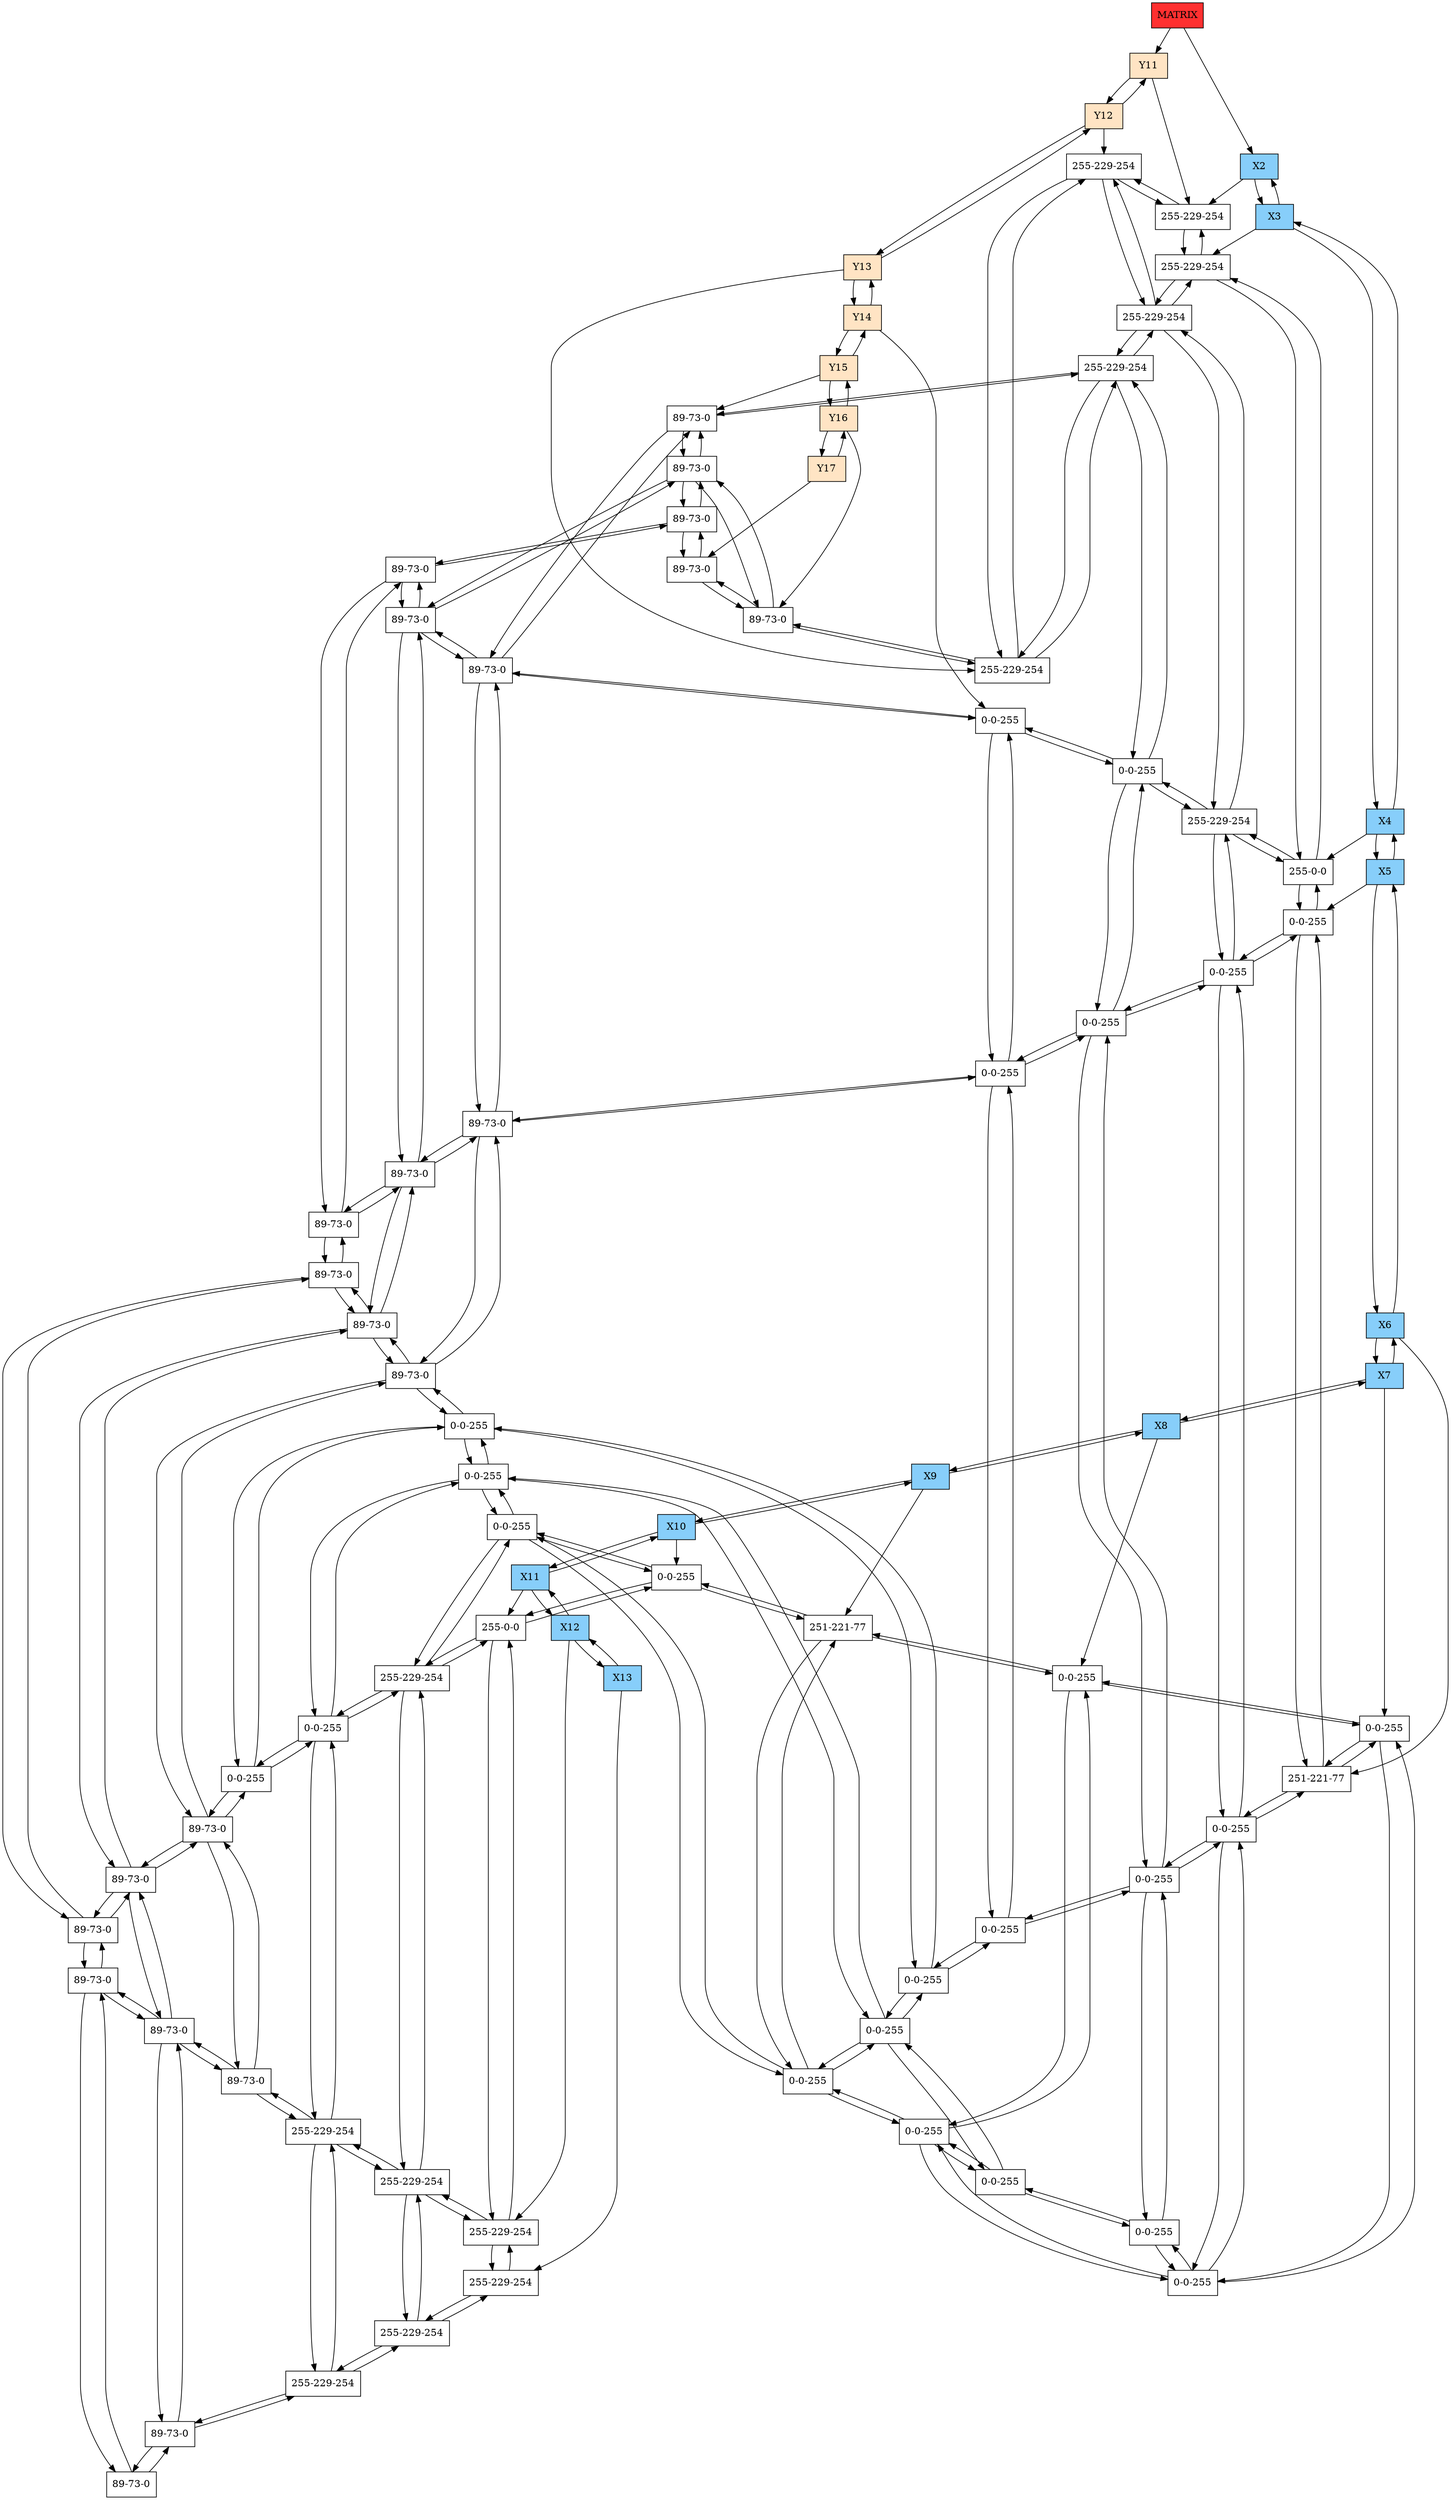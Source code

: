 digraph DISPERSA{
node[shape=box];
graph[nodesep = 0.5];
header[label="MATRIX" style=filled, fillcolor=firebrick1, pos="0,0!"];
Y11[label="Y11"  style = filled, fillcolor = bisque1, pos="0,-11!"];
Y12[label="Y12"  style = filled, fillcolor = bisque1, pos="0,-12!"];
Y13[label="Y13"  style = filled, fillcolor = bisque1, pos="0,-13!"];
Y14[label="Y14"  style = filled, fillcolor = bisque1, pos="0,-14!"];
Y15[label="Y15"  style = filled, fillcolor = bisque1, pos="0,-15!"];
Y16[label="Y16"  style = filled, fillcolor = bisque1, pos="0,-16!"];
Y17[label="Y17"  style = filled, fillcolor = bisque1, pos="0,-17!"];
X2[label="X2" style=filled, fillcolor=lightskyblue, pos="2,0!"];
X3[label="X3" style=filled, fillcolor=lightskyblue, pos="3,0!"];
X4[label="X4" style=filled, fillcolor=lightskyblue, pos="4,0!"];
X5[label="X5" style=filled, fillcolor=lightskyblue, pos="5,0!"];
X6[label="X6" style=filled, fillcolor=lightskyblue, pos="6,0!"];
X7[label="X7" style=filled, fillcolor=lightskyblue, pos="7,0!"];
X8[label="X8" style=filled, fillcolor=lightskyblue, pos="8,0!"];
X9[label="X9" style=filled, fillcolor=lightskyblue, pos="9,0!"];
X10[label="X10" style=filled, fillcolor=lightskyblue, pos="10,0!"];
X11[label="X11" style=filled, fillcolor=lightskyblue, pos="11,0!"];
X12[label="X12" style=filled, fillcolor=lightskyblue, pos="12,0!"];
X13[label="X13" style=filled, fillcolor=lightskyblue, pos="13,0!"];
header ->Y11;
header ->X2;
Y11 -> Y12 -> Y11;
Y12 -> Y13 -> Y12;
Y13 -> Y14 -> Y13;
Y14 -> Y15 -> Y14;
Y15 -> Y16 -> Y15;
Y16 -> Y17 -> Y16;
X2 -> X3 -> X2;
X3 -> X4 -> X3;
X4 -> X5 -> X4;
X5 -> X6 -> X5;
X6 -> X7 -> X6;
X7 -> X8 -> X7;
X8 -> X9 -> X8;
X9 -> X10 -> X9;
X10 -> X11 -> X10;
X11 -> X12 -> X11;
X12 -> X13 -> X12;
X2Y11[label="255-229-254" pos="2,-11!"];
X3Y11[label="255-229-254" pos="3,-11!"];
X4Y11[label="255-0-0" pos="4,-11!"];
X5Y11[label="0-0-255" pos="5,-11!"];
X6Y11[label="251-221-77" pos="6,-11!"];
X7Y11[label="0-0-255" pos="7,-11!"];
X8Y11[label="0-0-255" pos="8,-11!"];
X9Y11[label="251-221-77" pos="9,-11!"];
X10Y11[label="0-0-255" pos="10,-11!"];
X11Y11[label="255-0-0" pos="11,-11!"];
X12Y11[label="255-229-254" pos="12,-11!"];
X13Y11[label="255-229-254" pos="13,-11!"];
X2Y12[label="255-229-254" pos="2,-12!"];
X3Y12[label="255-229-254" pos="3,-12!"];
X4Y12[label="255-229-254" pos="4,-12!"];
X5Y12[label="0-0-255" pos="5,-12!"];
X6Y12[label="0-0-255" pos="6,-12!"];
X7Y12[label="0-0-255" pos="7,-12!"];
X8Y12[label="0-0-255" pos="8,-12!"];
X9Y12[label="0-0-255" pos="9,-12!"];
X10Y12[label="0-0-255" pos="10,-12!"];
X11Y12[label="255-229-254" pos="11,-12!"];
X12Y12[label="255-229-254" pos="12,-12!"];
X13Y12[label="255-229-254" pos="13,-12!"];
X2Y13[label="255-229-254" pos="2,-13!"];
X3Y13[label="255-229-254" pos="3,-13!"];
X4Y13[label="0-0-255" pos="4,-13!"];
X5Y13[label="0-0-255" pos="5,-13!"];
X6Y13[label="0-0-255" pos="6,-13!"];
X7Y13[label="0-0-255" pos="7,-13!"];
X8Y13[label="0-0-255" pos="8,-13!"];
X9Y13[label="0-0-255" pos="9,-13!"];
X10Y13[label="0-0-255" pos="10,-13!"];
X11Y13[label="0-0-255" pos="11,-13!"];
X12Y13[label="255-229-254" pos="12,-13!"];
X13Y13[label="255-229-254" pos="13,-13!"];
X4Y14[label="0-0-255" pos="4,-14!"];
X5Y14[label="0-0-255" pos="5,-14!"];
X6Y14[label="0-0-255" pos="6,-14!"];
X9Y14[label="0-0-255" pos="9,-14!"];
X10Y14[label="0-0-255" pos="10,-14!"];
X11Y14[label="0-0-255" pos="11,-14!"];
X3Y15[label="89-73-0" pos="3,-15!"];
X4Y15[label="89-73-0" pos="4,-15!"];
X5Y15[label="89-73-0" pos="5,-15!"];
X10Y15[label="89-73-0" pos="10,-15!"];
X11Y15[label="89-73-0" pos="11,-15!"];
X12Y15[label="89-73-0" pos="12,-15!"];
X2Y16[label="89-73-0" pos="2,-16!"];
X3Y16[label="89-73-0" pos="3,-16!"];
X4Y16[label="89-73-0" pos="4,-16!"];
X5Y16[label="89-73-0" pos="5,-16!"];
X10Y16[label="89-73-0" pos="10,-16!"];
X11Y16[label="89-73-0" pos="11,-16!"];
X12Y16[label="89-73-0" pos="12,-16!"];
X13Y16[label="89-73-0" pos="13,-16!"];
X2Y17[label="89-73-0" pos="2,-17!"];
X3Y17[label="89-73-0" pos="3,-17!"];
X4Y17[label="89-73-0" pos="4,-17!"];
X5Y17[label="89-73-0" pos="5,-17!"];
X10Y17[label="89-73-0" pos="10,-17!"];
X11Y17[label="89-73-0" pos="11,-17!"];
X12Y17[label="89-73-0" pos="12,-17!"];
X13Y17[label="89-73-0" pos="13,-17!"];
Y11 -> X2Y11;
X2 -> X2Y11;
X3 -> X3Y11;
X4 -> X4Y11;
X5 -> X5Y11;
X6 -> X6Y11;
X7 -> X7Y11;
X8 -> X8Y11;
X9 -> X9Y11;
X10 -> X10Y11;
X11 -> X11Y11;
X12 -> X12Y11;
X13 -> X13Y11;
X2Y11 -> X3Y11 -> X2Y11;
X2Y11 -> X2Y12 -> X2Y11;
X3Y11 -> X4Y11 -> X3Y11;
X3Y11 -> X3Y12 -> X3Y11;
X4Y11 -> X5Y11 -> X4Y11;
X4Y11 -> X4Y12 -> X4Y11;
X5Y11 -> X6Y11 -> X5Y11;
X5Y11 -> X5Y12 -> X5Y11;
X6Y11 -> X7Y11 -> X6Y11;
X6Y11 -> X6Y12 -> X6Y11;
X7Y11 -> X8Y11 -> X7Y11;
X7Y11 -> X7Y12 -> X7Y11;
X8Y11 -> X9Y11 -> X8Y11;
X8Y11 -> X8Y12 -> X8Y11;
X9Y11 -> X10Y11 -> X9Y11;
X9Y11 -> X9Y12 -> X9Y11;
X10Y11 -> X11Y11 -> X10Y11;
X10Y11 -> X10Y12 -> X10Y11;
X11Y11 -> X12Y11 -> X11Y11;
X11Y11 -> X11Y12 -> X11Y11;
X12Y11 -> X13Y11 -> X12Y11;
X12Y11 -> X12Y12 -> X12Y11;
X13Y11 -> X13Y12 -> X13Y11;
Y12 -> X2Y12;
X2Y12 -> X3Y12 -> X2Y12;
X2Y12 -> X2Y13 -> X2Y12;
X3Y12 -> X4Y12 -> X3Y12;
X3Y12 -> X3Y13 -> X3Y12;
X4Y12 -> X5Y12 -> X4Y12;
X4Y12 -> X4Y13 -> X4Y12;
X5Y12 -> X6Y12 -> X5Y12;
X5Y12 -> X5Y13 -> X5Y12;
X6Y12 -> X7Y12 -> X6Y12;
X6Y12 -> X6Y13 -> X6Y12;
X7Y12 -> X8Y12 -> X7Y12;
X7Y12 -> X7Y13 -> X7Y12;
X8Y12 -> X9Y12 -> X8Y12;
X8Y12 -> X8Y13 -> X8Y12;
X9Y12 -> X10Y12 -> X9Y12;
X9Y12 -> X9Y13 -> X9Y12;
X10Y12 -> X11Y12 -> X10Y12;
X10Y12 -> X10Y13 -> X10Y12;
X11Y12 -> X12Y12 -> X11Y12;
X11Y12 -> X11Y13 -> X11Y12;
X12Y12 -> X13Y12 -> X12Y12;
X12Y12 -> X12Y13 -> X12Y12;
X13Y12 -> X13Y13 -> X13Y12;
Y13 -> X2Y13;
X2Y13 -> X3Y13 -> X2Y13;
X2Y13 -> X2Y16 -> X2Y13;
X3Y13 -> X4Y13 -> X3Y13;
X3Y13 -> X3Y15 -> X3Y13;
X4Y13 -> X5Y13 -> X4Y13;
X4Y13 -> X4Y14 -> X4Y13;
X5Y13 -> X6Y13 -> X5Y13;
X5Y13 -> X5Y14 -> X5Y13;
X6Y13 -> X7Y13 -> X6Y13;
X6Y13 -> X6Y14 -> X6Y13;
X7Y13 -> X8Y13 -> X7Y13;
X8Y13 -> X9Y13 -> X8Y13;
X9Y13 -> X10Y13 -> X9Y13;
X9Y13 -> X9Y14 -> X9Y13;
X10Y13 -> X11Y13 -> X10Y13;
X10Y13 -> X10Y14 -> X10Y13;
X11Y13 -> X12Y13 -> X11Y13;
X11Y13 -> X11Y14 -> X11Y13;
X12Y13 -> X13Y13 -> X12Y13;
X12Y13 -> X12Y15 -> X12Y13;
X13Y13 -> X13Y16 -> X13Y13;
Y14 -> X4Y14;
X4Y14 -> X5Y14 -> X4Y14;
X4Y14 -> X4Y15 -> X4Y14;
X5Y14 -> X6Y14 -> X5Y14;
X5Y14 -> X5Y15 -> X5Y14;
X6Y14 -> X9Y14 -> X6Y14;
X9Y14 -> X10Y14 -> X9Y14;
X10Y14 -> X11Y14 -> X10Y14;
X10Y14 -> X10Y15 -> X10Y14;
X11Y14 -> X11Y15 -> X11Y14;
Y15 -> X3Y15;
X3Y15 -> X4Y15 -> X3Y15;
X3Y15 -> X3Y16 -> X3Y15;
X4Y15 -> X5Y15 -> X4Y15;
X4Y15 -> X4Y16 -> X4Y15;
X5Y15 -> X10Y15 -> X5Y15;
X5Y15 -> X5Y16 -> X5Y15;
X10Y15 -> X11Y15 -> X10Y15;
X10Y15 -> X10Y16 -> X10Y15;
X11Y15 -> X12Y15 -> X11Y15;
X11Y15 -> X11Y16 -> X11Y15;
X12Y15 -> X12Y16 -> X12Y15;
Y16 -> X2Y16;
X2Y16 -> X3Y16 -> X2Y16;
X2Y16 -> X2Y17 -> X2Y16;
X3Y16 -> X4Y16 -> X3Y16;
X3Y16 -> X3Y17 -> X3Y16;
X4Y16 -> X5Y16 -> X4Y16;
X4Y16 -> X4Y17 -> X4Y16;
X5Y16 -> X10Y16 -> X5Y16;
X5Y16 -> X5Y17 -> X5Y16;
X10Y16 -> X11Y16 -> X10Y16;
X10Y16 -> X10Y17 -> X10Y16;
X11Y16 -> X12Y16 -> X11Y16;
X11Y16 -> X11Y17 -> X11Y16;
X12Y16 -> X13Y16 -> X12Y16;
X12Y16 -> X12Y17 -> X12Y16;
X13Y16 -> X13Y17 -> X13Y16;
Y17 -> X2Y17;
X2Y17 -> X3Y17 -> X2Y17;
X3Y17 -> X4Y17 -> X3Y17;
X4Y17 -> X5Y17 -> X4Y17;
X5Y17 -> X10Y17 -> X5Y17;
X10Y17 -> X11Y17 -> X10Y17;
X11Y17 -> X12Y17 -> X11Y17;
X12Y17 -> X13Y17 -> X12Y17;
}